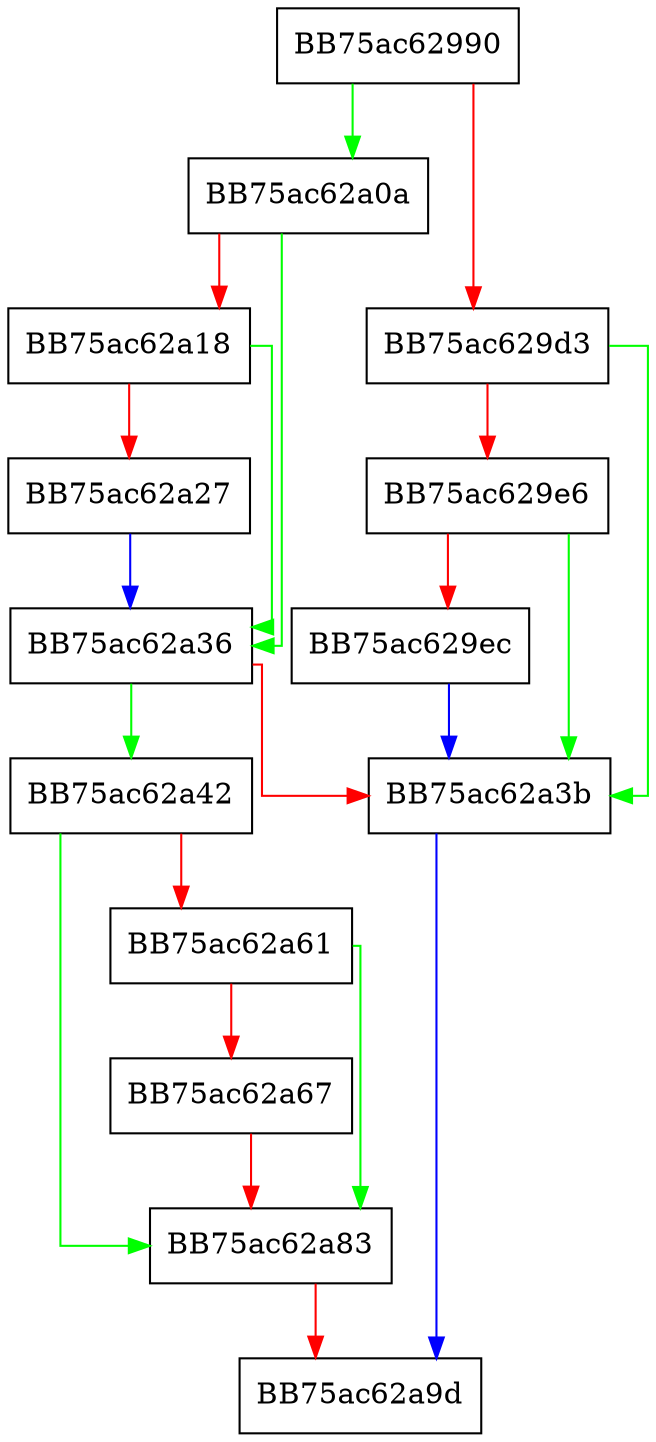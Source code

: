 digraph FindFirst {
  node [shape="box"];
  graph [splines=ortho];
  BB75ac62990 -> BB75ac62a0a [color="green"];
  BB75ac62990 -> BB75ac629d3 [color="red"];
  BB75ac629d3 -> BB75ac62a3b [color="green"];
  BB75ac629d3 -> BB75ac629e6 [color="red"];
  BB75ac629e6 -> BB75ac62a3b [color="green"];
  BB75ac629e6 -> BB75ac629ec [color="red"];
  BB75ac629ec -> BB75ac62a3b [color="blue"];
  BB75ac62a0a -> BB75ac62a36 [color="green"];
  BB75ac62a0a -> BB75ac62a18 [color="red"];
  BB75ac62a18 -> BB75ac62a36 [color="green"];
  BB75ac62a18 -> BB75ac62a27 [color="red"];
  BB75ac62a27 -> BB75ac62a36 [color="blue"];
  BB75ac62a36 -> BB75ac62a42 [color="green"];
  BB75ac62a36 -> BB75ac62a3b [color="red"];
  BB75ac62a3b -> BB75ac62a9d [color="blue"];
  BB75ac62a42 -> BB75ac62a83 [color="green"];
  BB75ac62a42 -> BB75ac62a61 [color="red"];
  BB75ac62a61 -> BB75ac62a83 [color="green"];
  BB75ac62a61 -> BB75ac62a67 [color="red"];
  BB75ac62a67 -> BB75ac62a83 [color="red"];
  BB75ac62a83 -> BB75ac62a9d [color="red"];
}